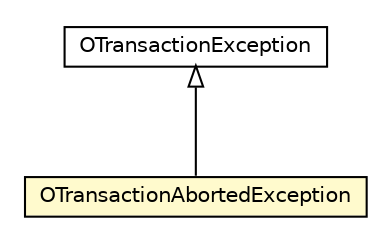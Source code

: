 #!/usr/local/bin/dot
#
# Class diagram 
# Generated by UMLGraph version R5_6-24-gf6e263 (http://www.umlgraph.org/)
#

digraph G {
	edge [fontname="Helvetica",fontsize=10,labelfontname="Helvetica",labelfontsize=10];
	node [fontname="Helvetica",fontsize=10,shape=plaintext];
	nodesep=0.25;
	ranksep=0.5;
	// com.orientechnologies.orient.core.exception.OTransactionAbortedException
	c4203737 [label=<<table title="com.orientechnologies.orient.core.exception.OTransactionAbortedException" border="0" cellborder="1" cellspacing="0" cellpadding="2" port="p" bgcolor="lemonChiffon" href="./OTransactionAbortedException.html">
		<tr><td><table border="0" cellspacing="0" cellpadding="1">
<tr><td align="center" balign="center"> OTransactionAbortedException </td></tr>
		</table></td></tr>
		</table>>, URL="./OTransactionAbortedException.html", fontname="Helvetica", fontcolor="black", fontsize=10.0];
	// com.orientechnologies.orient.core.exception.OTransactionException
	c4203761 [label=<<table title="com.orientechnologies.orient.core.exception.OTransactionException" border="0" cellborder="1" cellspacing="0" cellpadding="2" port="p" href="./OTransactionException.html">
		<tr><td><table border="0" cellspacing="0" cellpadding="1">
<tr><td align="center" balign="center"> OTransactionException </td></tr>
		</table></td></tr>
		</table>>, URL="./OTransactionException.html", fontname="Helvetica", fontcolor="black", fontsize=10.0];
	//com.orientechnologies.orient.core.exception.OTransactionAbortedException extends com.orientechnologies.orient.core.exception.OTransactionException
	c4203761:p -> c4203737:p [dir=back,arrowtail=empty];
}

